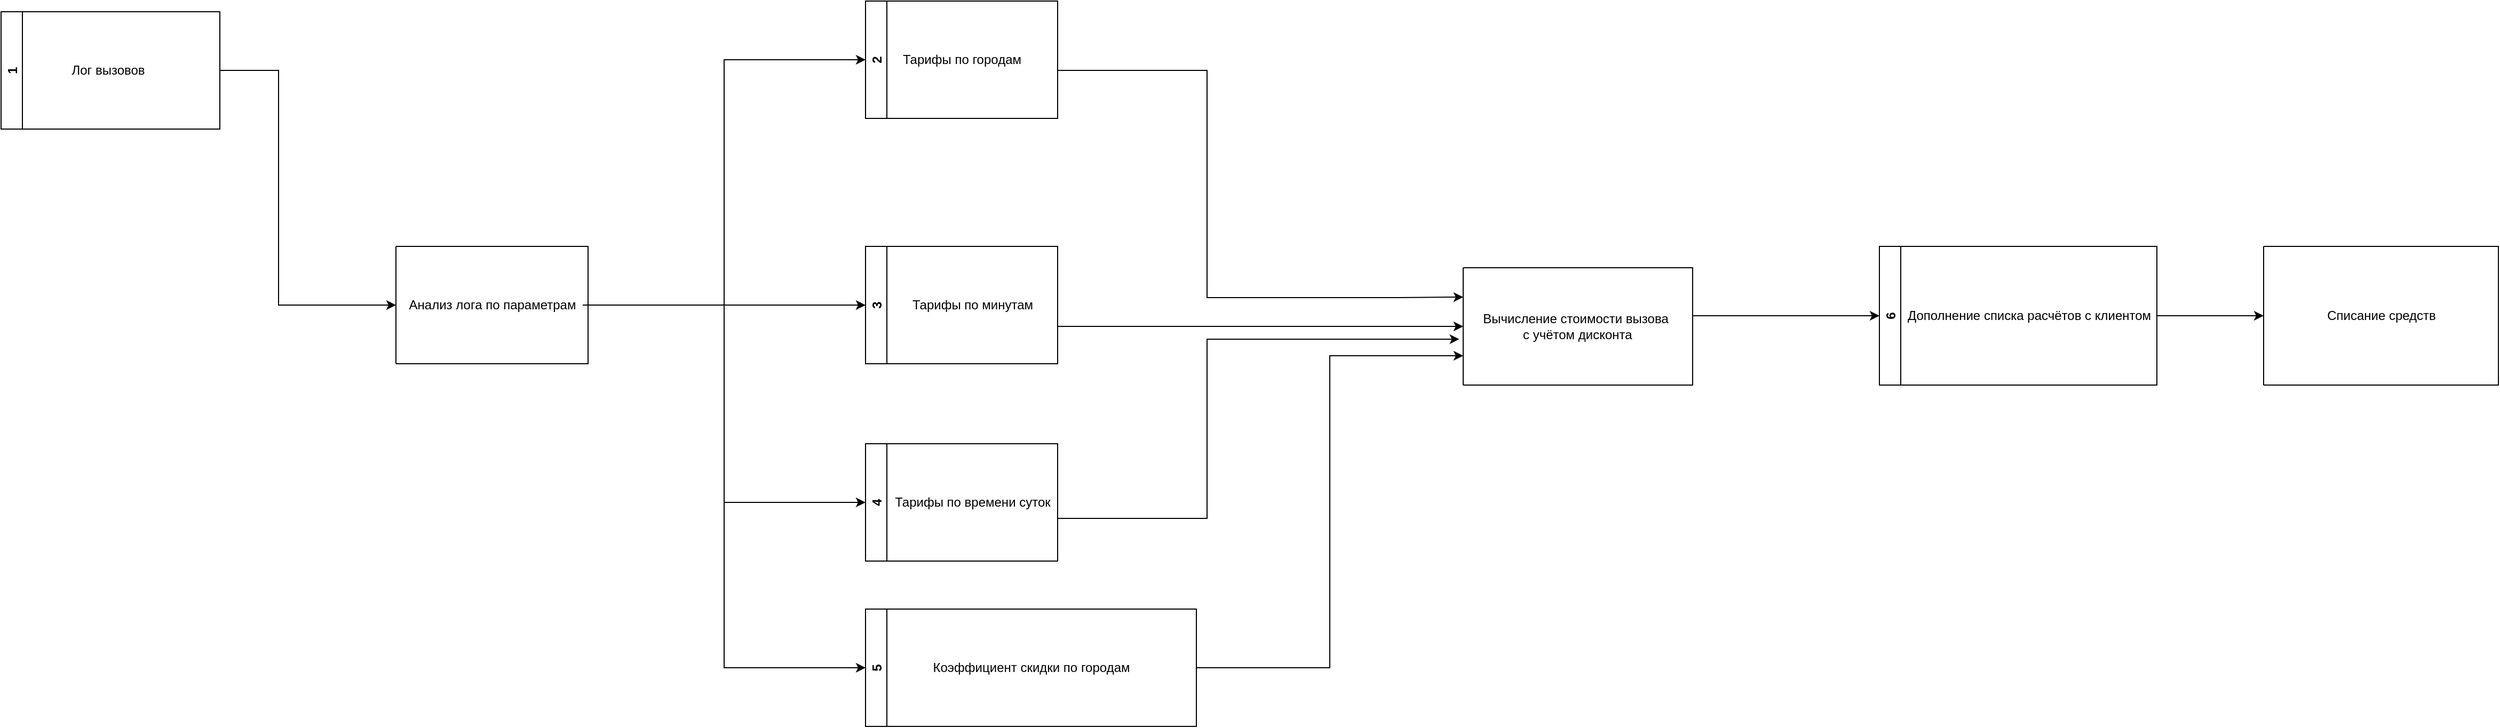 <mxfile version="20.0.1" type="device"><diagram id="qJCDBhOl-4t1z8quJffn" name="Page-1"><mxGraphModel dx="2302" dy="1141" grid="1" gridSize="10" guides="1" tooltips="1" connect="1" arrows="1" fold="1" page="1" pageScale="1" pageWidth="827" pageHeight="1169" math="0" shadow="0"><root><mxCell id="0"/><mxCell id="1" parent="0"/><mxCell id="U2vgo9dwIeLC-BRNVxEa-1" style="edgeStyle=orthogonalEdgeStyle;rounded=0;orthogonalLoop=1;jettySize=auto;html=1;entryX=0;entryY=0.5;entryDx=0;entryDy=0;" edge="1" parent="1" source="U2vgo9dwIeLC-BRNVxEa-2" target="U2vgo9dwIeLC-BRNVxEa-5"><mxGeometry relative="1" as="geometry"><mxPoint x="270" y="400" as="targetPoint"/><Array as="points"><mxPoint x="290" y="125"/><mxPoint x="290" y="345"/></Array></mxGeometry></mxCell><mxCell id="U2vgo9dwIeLC-BRNVxEa-2" value="1" style="swimlane;horizontal=0;startSize=20;" vertex="1" parent="1"><mxGeometry x="30" y="70" width="205" height="110" as="geometry"/></mxCell><mxCell id="U2vgo9dwIeLC-BRNVxEa-3" value="Лог вызовов" style="text;html=1;align=center;verticalAlign=middle;resizable=0;points=[];autosize=1;strokeColor=none;fillColor=none;" vertex="1" parent="U2vgo9dwIeLC-BRNVxEa-2"><mxGeometry x="60" y="45" width="80" height="20" as="geometry"/></mxCell><mxCell id="U2vgo9dwIeLC-BRNVxEa-5" value="" style="swimlane;horizontal=0;startSize=0;" vertex="1" parent="1"><mxGeometry x="400" y="290" width="180" height="110" as="geometry"><mxRectangle x="340" y="180" width="30" height="30" as="alternateBounds"/></mxGeometry></mxCell><mxCell id="U2vgo9dwIeLC-BRNVxEa-6" value="Анализ лога по параметрам" style="text;html=1;align=center;verticalAlign=middle;resizable=0;points=[];autosize=1;strokeColor=none;fillColor=none;" vertex="1" parent="U2vgo9dwIeLC-BRNVxEa-5"><mxGeometry x="5" y="45" width="170" height="20" as="geometry"/></mxCell><mxCell id="U2vgo9dwIeLC-BRNVxEa-7" style="edgeStyle=orthogonalEdgeStyle;rounded=0;orthogonalLoop=1;jettySize=auto;html=1;entryX=0;entryY=0.25;entryDx=0;entryDy=0;" edge="1" parent="1" source="U2vgo9dwIeLC-BRNVxEa-8" target="U2vgo9dwIeLC-BRNVxEa-23"><mxGeometry relative="1" as="geometry"><mxPoint x="1310" y="340" as="targetPoint"/><Array as="points"><mxPoint x="1160" y="125"/><mxPoint x="1160" y="338"/><mxPoint x="1340" y="338"/></Array></mxGeometry></mxCell><mxCell id="U2vgo9dwIeLC-BRNVxEa-8" value="2" style="swimlane;horizontal=0;startSize=20;" vertex="1" parent="1"><mxGeometry x="840" y="60" width="180" height="110" as="geometry"/></mxCell><mxCell id="U2vgo9dwIeLC-BRNVxEa-9" value="Тарифы по городам" style="text;html=1;align=center;verticalAlign=middle;resizable=0;points=[];autosize=1;strokeColor=none;fillColor=none;" vertex="1" parent="U2vgo9dwIeLC-BRNVxEa-8"><mxGeometry x="25" y="45" width="130" height="20" as="geometry"/></mxCell><mxCell id="U2vgo9dwIeLC-BRNVxEa-13" style="edgeStyle=orthogonalEdgeStyle;rounded=0;orthogonalLoop=1;jettySize=auto;html=1;" edge="1" parent="1" source="U2vgo9dwIeLC-BRNVxEa-14" target="U2vgo9dwIeLC-BRNVxEa-23"><mxGeometry relative="1" as="geometry"><Array as="points"><mxPoint x="1230" y="365"/><mxPoint x="1230" y="365"/></Array></mxGeometry></mxCell><mxCell id="U2vgo9dwIeLC-BRNVxEa-14" value="3" style="swimlane;horizontal=0;startSize=20;" vertex="1" parent="1"><mxGeometry x="840" y="290" width="180" height="110" as="geometry"/></mxCell><mxCell id="U2vgo9dwIeLC-BRNVxEa-15" value="Тарифы по минутам" style="text;html=1;align=center;verticalAlign=middle;resizable=0;points=[];autosize=1;strokeColor=none;fillColor=none;" vertex="1" parent="U2vgo9dwIeLC-BRNVxEa-14"><mxGeometry x="35" y="45" width="130" height="20" as="geometry"/></mxCell><mxCell id="U2vgo9dwIeLC-BRNVxEa-16" style="edgeStyle=orthogonalEdgeStyle;rounded=0;orthogonalLoop=1;jettySize=auto;html=1;entryX=-0.017;entryY=0.609;entryDx=0;entryDy=0;entryPerimeter=0;" edge="1" parent="1" source="U2vgo9dwIeLC-BRNVxEa-17" target="U2vgo9dwIeLC-BRNVxEa-23"><mxGeometry relative="1" as="geometry"><mxPoint x="1260" y="370" as="targetPoint"/><Array as="points"><mxPoint x="1160" y="545"/><mxPoint x="1160" y="377"/></Array></mxGeometry></mxCell><mxCell id="U2vgo9dwIeLC-BRNVxEa-17" value="4" style="swimlane;horizontal=0;startSize=20;" vertex="1" parent="1"><mxGeometry x="840" y="475" width="180" height="110" as="geometry"/></mxCell><mxCell id="U2vgo9dwIeLC-BRNVxEa-18" value="Тарифы по времени суток" style="text;html=1;align=center;verticalAlign=middle;resizable=0;points=[];autosize=1;strokeColor=none;fillColor=none;" vertex="1" parent="U2vgo9dwIeLC-BRNVxEa-17"><mxGeometry x="20" y="45" width="160" height="20" as="geometry"/></mxCell><mxCell id="U2vgo9dwIeLC-BRNVxEa-19" style="edgeStyle=orthogonalEdgeStyle;rounded=0;orthogonalLoop=1;jettySize=auto;html=1;entryX=0;entryY=0.5;entryDx=0;entryDy=0;" edge="1" parent="1" source="U2vgo9dwIeLC-BRNVxEa-20" target="U2vgo9dwIeLC-BRNVxEa-25"><mxGeometry relative="1" as="geometry"/></mxCell><mxCell id="U2vgo9dwIeLC-BRNVxEa-20" value="6" style="swimlane;horizontal=0;startSize=20;" vertex="1" parent="1"><mxGeometry x="1790" y="290" width="260" height="130" as="geometry"/></mxCell><mxCell id="U2vgo9dwIeLC-BRNVxEa-21" value="Дополнение списка расчётов с клиентом" style="text;html=1;align=center;verticalAlign=middle;resizable=0;points=[];autosize=1;strokeColor=none;fillColor=none;" vertex="1" parent="U2vgo9dwIeLC-BRNVxEa-20"><mxGeometry x="20" y="55" width="240" height="20" as="geometry"/></mxCell><mxCell id="U2vgo9dwIeLC-BRNVxEa-22" style="edgeStyle=orthogonalEdgeStyle;rounded=0;orthogonalLoop=1;jettySize=auto;html=1;entryX=0;entryY=0.5;entryDx=0;entryDy=0;" edge="1" parent="1" source="U2vgo9dwIeLC-BRNVxEa-23" target="U2vgo9dwIeLC-BRNVxEa-20"><mxGeometry relative="1" as="geometry"><Array as="points"><mxPoint x="1630" y="355"/><mxPoint x="1630" y="355"/></Array></mxGeometry></mxCell><mxCell id="U2vgo9dwIeLC-BRNVxEa-23" value="" style="swimlane;horizontal=0;startSize=0;" vertex="1" parent="1"><mxGeometry x="1400" y="310" width="215" height="110" as="geometry"><mxRectangle x="340" y="180" width="30" height="30" as="alternateBounds"/></mxGeometry></mxCell><mxCell id="U2vgo9dwIeLC-BRNVxEa-24" value="Вычисление стоимости вызова&lt;br&gt;&amp;nbsp;с учётом дисконта" style="text;html=1;align=center;verticalAlign=middle;resizable=0;points=[];autosize=1;strokeColor=none;fillColor=none;" vertex="1" parent="U2vgo9dwIeLC-BRNVxEa-23"><mxGeometry x="10" y="40" width="190" height="30" as="geometry"/></mxCell><mxCell id="U2vgo9dwIeLC-BRNVxEa-25" value="" style="swimlane;horizontal=0;startSize=0;" vertex="1" parent="1"><mxGeometry x="2150" y="290" width="220" height="130" as="geometry"/></mxCell><mxCell id="U2vgo9dwIeLC-BRNVxEa-26" value="Списание средств" style="text;html=1;align=center;verticalAlign=middle;resizable=0;points=[];autosize=1;strokeColor=none;fillColor=none;" vertex="1" parent="U2vgo9dwIeLC-BRNVxEa-25"><mxGeometry x="50" y="55" width="120" height="20" as="geometry"/></mxCell><mxCell id="U2vgo9dwIeLC-BRNVxEa-35" style="edgeStyle=orthogonalEdgeStyle;rounded=0;orthogonalLoop=1;jettySize=auto;html=1;entryX=0;entryY=0.75;entryDx=0;entryDy=0;" edge="1" parent="1" source="U2vgo9dwIeLC-BRNVxEa-29" target="U2vgo9dwIeLC-BRNVxEa-23"><mxGeometry relative="1" as="geometry"/></mxCell><mxCell id="U2vgo9dwIeLC-BRNVxEa-29" value="5" style="swimlane;horizontal=0;startSize=20;" vertex="1" parent="1"><mxGeometry x="840" y="630" width="310" height="110" as="geometry"/></mxCell><mxCell id="U2vgo9dwIeLC-BRNVxEa-30" value="Коэффициент скидки по городам" style="text;html=1;align=center;verticalAlign=middle;resizable=0;points=[];autosize=1;strokeColor=none;fillColor=none;" vertex="1" parent="U2vgo9dwIeLC-BRNVxEa-29"><mxGeometry x="55" y="45" width="200" height="20" as="geometry"/></mxCell><mxCell id="U2vgo9dwIeLC-BRNVxEa-31" style="edgeStyle=orthogonalEdgeStyle;rounded=0;orthogonalLoop=1;jettySize=auto;html=1;entryX=0;entryY=0.5;entryDx=0;entryDy=0;" edge="1" parent="1" source="U2vgo9dwIeLC-BRNVxEa-6" target="U2vgo9dwIeLC-BRNVxEa-8"><mxGeometry relative="1" as="geometry"/></mxCell><mxCell id="U2vgo9dwIeLC-BRNVxEa-32" style="edgeStyle=orthogonalEdgeStyle;rounded=0;orthogonalLoop=1;jettySize=auto;html=1;entryX=0;entryY=0.5;entryDx=0;entryDy=0;" edge="1" parent="1" source="U2vgo9dwIeLC-BRNVxEa-6" target="U2vgo9dwIeLC-BRNVxEa-14"><mxGeometry relative="1" as="geometry"/></mxCell><mxCell id="U2vgo9dwIeLC-BRNVxEa-33" style="edgeStyle=orthogonalEdgeStyle;rounded=0;orthogonalLoop=1;jettySize=auto;html=1;entryX=0;entryY=0.5;entryDx=0;entryDy=0;" edge="1" parent="1" source="U2vgo9dwIeLC-BRNVxEa-6" target="U2vgo9dwIeLC-BRNVxEa-17"><mxGeometry relative="1" as="geometry"/></mxCell><mxCell id="U2vgo9dwIeLC-BRNVxEa-34" style="edgeStyle=orthogonalEdgeStyle;rounded=0;orthogonalLoop=1;jettySize=auto;html=1;entryX=0;entryY=0.5;entryDx=0;entryDy=0;" edge="1" parent="1" source="U2vgo9dwIeLC-BRNVxEa-6" target="U2vgo9dwIeLC-BRNVxEa-29"><mxGeometry relative="1" as="geometry"/></mxCell></root></mxGraphModel></diagram></mxfile>